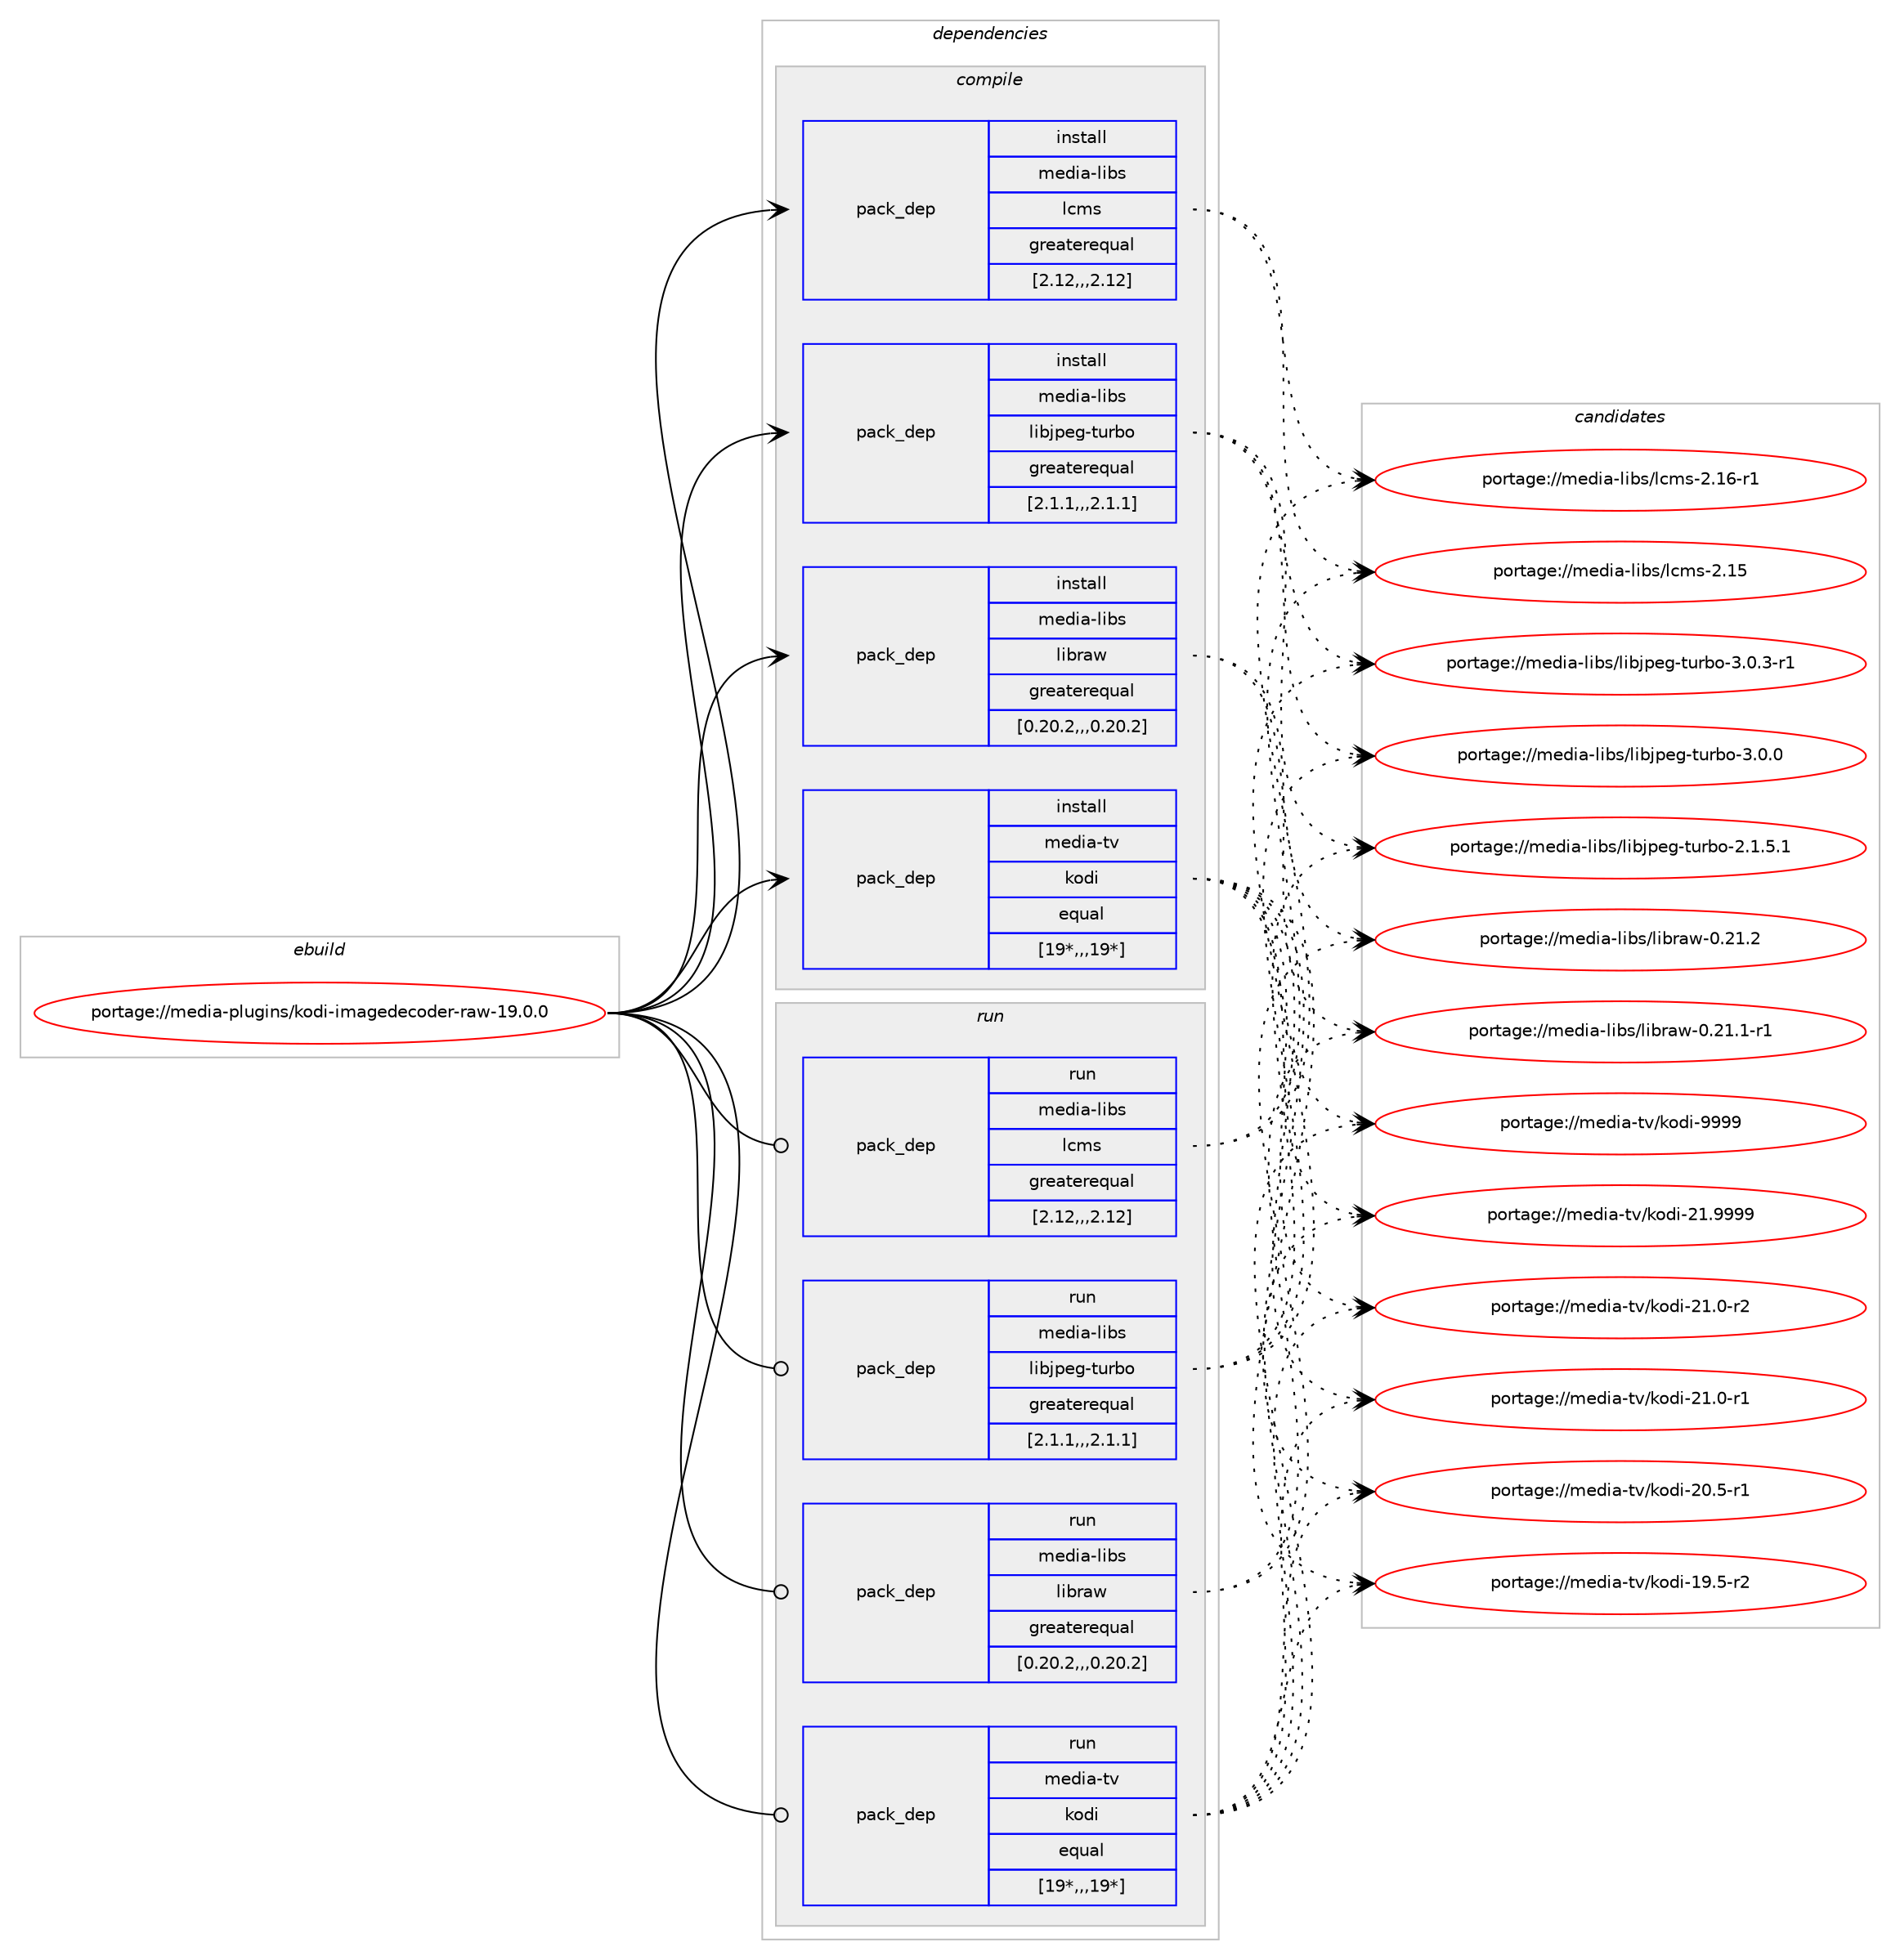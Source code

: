 digraph prolog {

# *************
# Graph options
# *************

newrank=true;
concentrate=true;
compound=true;
graph [rankdir=LR,fontname=Helvetica,fontsize=10,ranksep=1.5];#, ranksep=2.5, nodesep=0.2];
edge  [arrowhead=vee];
node  [fontname=Helvetica,fontsize=10];

# **********
# The ebuild
# **********

subgraph cluster_leftcol {
color=gray;
label=<<i>ebuild</i>>;
id [label="portage://media-plugins/kodi-imagedecoder-raw-19.0.0", color=red, width=4, href="../media-plugins/kodi-imagedecoder-raw-19.0.0.svg"];
}

# ****************
# The dependencies
# ****************

subgraph cluster_midcol {
color=gray;
label=<<i>dependencies</i>>;
subgraph cluster_compile {
fillcolor="#eeeeee";
style=filled;
label=<<i>compile</i>>;
subgraph pack228150 {
dependency309198 [label=<<TABLE BORDER="0" CELLBORDER="1" CELLSPACING="0" CELLPADDING="4" WIDTH="220"><TR><TD ROWSPAN="6" CELLPADDING="30">pack_dep</TD></TR><TR><TD WIDTH="110">install</TD></TR><TR><TD>media-libs</TD></TR><TR><TD>lcms</TD></TR><TR><TD>greaterequal</TD></TR><TR><TD>[2.12,,,2.12]</TD></TR></TABLE>>, shape=none, color=blue];
}
id:e -> dependency309198:w [weight=20,style="solid",arrowhead="vee"];
subgraph pack228151 {
dependency309199 [label=<<TABLE BORDER="0" CELLBORDER="1" CELLSPACING="0" CELLPADDING="4" WIDTH="220"><TR><TD ROWSPAN="6" CELLPADDING="30">pack_dep</TD></TR><TR><TD WIDTH="110">install</TD></TR><TR><TD>media-libs</TD></TR><TR><TD>libjpeg-turbo</TD></TR><TR><TD>greaterequal</TD></TR><TR><TD>[2.1.1,,,2.1.1]</TD></TR></TABLE>>, shape=none, color=blue];
}
id:e -> dependency309199:w [weight=20,style="solid",arrowhead="vee"];
subgraph pack228152 {
dependency309200 [label=<<TABLE BORDER="0" CELLBORDER="1" CELLSPACING="0" CELLPADDING="4" WIDTH="220"><TR><TD ROWSPAN="6" CELLPADDING="30">pack_dep</TD></TR><TR><TD WIDTH="110">install</TD></TR><TR><TD>media-libs</TD></TR><TR><TD>libraw</TD></TR><TR><TD>greaterequal</TD></TR><TR><TD>[0.20.2,,,0.20.2]</TD></TR></TABLE>>, shape=none, color=blue];
}
id:e -> dependency309200:w [weight=20,style="solid",arrowhead="vee"];
subgraph pack228153 {
dependency309201 [label=<<TABLE BORDER="0" CELLBORDER="1" CELLSPACING="0" CELLPADDING="4" WIDTH="220"><TR><TD ROWSPAN="6" CELLPADDING="30">pack_dep</TD></TR><TR><TD WIDTH="110">install</TD></TR><TR><TD>media-tv</TD></TR><TR><TD>kodi</TD></TR><TR><TD>equal</TD></TR><TR><TD>[19*,,,19*]</TD></TR></TABLE>>, shape=none, color=blue];
}
id:e -> dependency309201:w [weight=20,style="solid",arrowhead="vee"];
}
subgraph cluster_compileandrun {
fillcolor="#eeeeee";
style=filled;
label=<<i>compile and run</i>>;
}
subgraph cluster_run {
fillcolor="#eeeeee";
style=filled;
label=<<i>run</i>>;
subgraph pack228154 {
dependency309202 [label=<<TABLE BORDER="0" CELLBORDER="1" CELLSPACING="0" CELLPADDING="4" WIDTH="220"><TR><TD ROWSPAN="6" CELLPADDING="30">pack_dep</TD></TR><TR><TD WIDTH="110">run</TD></TR><TR><TD>media-libs</TD></TR><TR><TD>lcms</TD></TR><TR><TD>greaterequal</TD></TR><TR><TD>[2.12,,,2.12]</TD></TR></TABLE>>, shape=none, color=blue];
}
id:e -> dependency309202:w [weight=20,style="solid",arrowhead="odot"];
subgraph pack228155 {
dependency309203 [label=<<TABLE BORDER="0" CELLBORDER="1" CELLSPACING="0" CELLPADDING="4" WIDTH="220"><TR><TD ROWSPAN="6" CELLPADDING="30">pack_dep</TD></TR><TR><TD WIDTH="110">run</TD></TR><TR><TD>media-libs</TD></TR><TR><TD>libjpeg-turbo</TD></TR><TR><TD>greaterequal</TD></TR><TR><TD>[2.1.1,,,2.1.1]</TD></TR></TABLE>>, shape=none, color=blue];
}
id:e -> dependency309203:w [weight=20,style="solid",arrowhead="odot"];
subgraph pack228156 {
dependency309204 [label=<<TABLE BORDER="0" CELLBORDER="1" CELLSPACING="0" CELLPADDING="4" WIDTH="220"><TR><TD ROWSPAN="6" CELLPADDING="30">pack_dep</TD></TR><TR><TD WIDTH="110">run</TD></TR><TR><TD>media-libs</TD></TR><TR><TD>libraw</TD></TR><TR><TD>greaterequal</TD></TR><TR><TD>[0.20.2,,,0.20.2]</TD></TR></TABLE>>, shape=none, color=blue];
}
id:e -> dependency309204:w [weight=20,style="solid",arrowhead="odot"];
subgraph pack228157 {
dependency309205 [label=<<TABLE BORDER="0" CELLBORDER="1" CELLSPACING="0" CELLPADDING="4" WIDTH="220"><TR><TD ROWSPAN="6" CELLPADDING="30">pack_dep</TD></TR><TR><TD WIDTH="110">run</TD></TR><TR><TD>media-tv</TD></TR><TR><TD>kodi</TD></TR><TR><TD>equal</TD></TR><TR><TD>[19*,,,19*]</TD></TR></TABLE>>, shape=none, color=blue];
}
id:e -> dependency309205:w [weight=20,style="solid",arrowhead="odot"];
}
}

# **************
# The candidates
# **************

subgraph cluster_choices {
rank=same;
color=gray;
label=<<i>candidates</i>>;

subgraph choice228150 {
color=black;
nodesep=1;
choice109101100105974510810598115471089910911545504649544511449 [label="portage://media-libs/lcms-2.16-r1", color=red, width=4,href="../media-libs/lcms-2.16-r1.svg"];
choice10910110010597451081059811547108991091154550464953 [label="portage://media-libs/lcms-2.15", color=red, width=4,href="../media-libs/lcms-2.15.svg"];
dependency309198:e -> choice109101100105974510810598115471089910911545504649544511449:w [style=dotted,weight="100"];
dependency309198:e -> choice10910110010597451081059811547108991091154550464953:w [style=dotted,weight="100"];
}
subgraph choice228151 {
color=black;
nodesep=1;
choice109101100105974510810598115471081059810611210110345116117114981114551464846514511449 [label="portage://media-libs/libjpeg-turbo-3.0.3-r1", color=red, width=4,href="../media-libs/libjpeg-turbo-3.0.3-r1.svg"];
choice10910110010597451081059811547108105981061121011034511611711498111455146484648 [label="portage://media-libs/libjpeg-turbo-3.0.0", color=red, width=4,href="../media-libs/libjpeg-turbo-3.0.0.svg"];
choice109101100105974510810598115471081059810611210110345116117114981114550464946534649 [label="portage://media-libs/libjpeg-turbo-2.1.5.1", color=red, width=4,href="../media-libs/libjpeg-turbo-2.1.5.1.svg"];
dependency309199:e -> choice109101100105974510810598115471081059810611210110345116117114981114551464846514511449:w [style=dotted,weight="100"];
dependency309199:e -> choice10910110010597451081059811547108105981061121011034511611711498111455146484648:w [style=dotted,weight="100"];
dependency309199:e -> choice109101100105974510810598115471081059810611210110345116117114981114550464946534649:w [style=dotted,weight="100"];
}
subgraph choice228152 {
color=black;
nodesep=1;
choice10910110010597451081059811547108105981149711945484650494650 [label="portage://media-libs/libraw-0.21.2", color=red, width=4,href="../media-libs/libraw-0.21.2.svg"];
choice109101100105974510810598115471081059811497119454846504946494511449 [label="portage://media-libs/libraw-0.21.1-r1", color=red, width=4,href="../media-libs/libraw-0.21.1-r1.svg"];
dependency309200:e -> choice10910110010597451081059811547108105981149711945484650494650:w [style=dotted,weight="100"];
dependency309200:e -> choice109101100105974510810598115471081059811497119454846504946494511449:w [style=dotted,weight="100"];
}
subgraph choice228153 {
color=black;
nodesep=1;
choice1091011001059745116118471071111001054557575757 [label="portage://media-tv/kodi-9999", color=red, width=4,href="../media-tv/kodi-9999.svg"];
choice1091011001059745116118471071111001054550494657575757 [label="portage://media-tv/kodi-21.9999", color=red, width=4,href="../media-tv/kodi-21.9999.svg"];
choice10910110010597451161184710711110010545504946484511450 [label="portage://media-tv/kodi-21.0-r2", color=red, width=4,href="../media-tv/kodi-21.0-r2.svg"];
choice10910110010597451161184710711110010545504946484511449 [label="portage://media-tv/kodi-21.0-r1", color=red, width=4,href="../media-tv/kodi-21.0-r1.svg"];
choice10910110010597451161184710711110010545504846534511449 [label="portage://media-tv/kodi-20.5-r1", color=red, width=4,href="../media-tv/kodi-20.5-r1.svg"];
choice10910110010597451161184710711110010545495746534511450 [label="portage://media-tv/kodi-19.5-r2", color=red, width=4,href="../media-tv/kodi-19.5-r2.svg"];
dependency309201:e -> choice1091011001059745116118471071111001054557575757:w [style=dotted,weight="100"];
dependency309201:e -> choice1091011001059745116118471071111001054550494657575757:w [style=dotted,weight="100"];
dependency309201:e -> choice10910110010597451161184710711110010545504946484511450:w [style=dotted,weight="100"];
dependency309201:e -> choice10910110010597451161184710711110010545504946484511449:w [style=dotted,weight="100"];
dependency309201:e -> choice10910110010597451161184710711110010545504846534511449:w [style=dotted,weight="100"];
dependency309201:e -> choice10910110010597451161184710711110010545495746534511450:w [style=dotted,weight="100"];
}
subgraph choice228154 {
color=black;
nodesep=1;
choice109101100105974510810598115471089910911545504649544511449 [label="portage://media-libs/lcms-2.16-r1", color=red, width=4,href="../media-libs/lcms-2.16-r1.svg"];
choice10910110010597451081059811547108991091154550464953 [label="portage://media-libs/lcms-2.15", color=red, width=4,href="../media-libs/lcms-2.15.svg"];
dependency309202:e -> choice109101100105974510810598115471089910911545504649544511449:w [style=dotted,weight="100"];
dependency309202:e -> choice10910110010597451081059811547108991091154550464953:w [style=dotted,weight="100"];
}
subgraph choice228155 {
color=black;
nodesep=1;
choice109101100105974510810598115471081059810611210110345116117114981114551464846514511449 [label="portage://media-libs/libjpeg-turbo-3.0.3-r1", color=red, width=4,href="../media-libs/libjpeg-turbo-3.0.3-r1.svg"];
choice10910110010597451081059811547108105981061121011034511611711498111455146484648 [label="portage://media-libs/libjpeg-turbo-3.0.0", color=red, width=4,href="../media-libs/libjpeg-turbo-3.0.0.svg"];
choice109101100105974510810598115471081059810611210110345116117114981114550464946534649 [label="portage://media-libs/libjpeg-turbo-2.1.5.1", color=red, width=4,href="../media-libs/libjpeg-turbo-2.1.5.1.svg"];
dependency309203:e -> choice109101100105974510810598115471081059810611210110345116117114981114551464846514511449:w [style=dotted,weight="100"];
dependency309203:e -> choice10910110010597451081059811547108105981061121011034511611711498111455146484648:w [style=dotted,weight="100"];
dependency309203:e -> choice109101100105974510810598115471081059810611210110345116117114981114550464946534649:w [style=dotted,weight="100"];
}
subgraph choice228156 {
color=black;
nodesep=1;
choice10910110010597451081059811547108105981149711945484650494650 [label="portage://media-libs/libraw-0.21.2", color=red, width=4,href="../media-libs/libraw-0.21.2.svg"];
choice109101100105974510810598115471081059811497119454846504946494511449 [label="portage://media-libs/libraw-0.21.1-r1", color=red, width=4,href="../media-libs/libraw-0.21.1-r1.svg"];
dependency309204:e -> choice10910110010597451081059811547108105981149711945484650494650:w [style=dotted,weight="100"];
dependency309204:e -> choice109101100105974510810598115471081059811497119454846504946494511449:w [style=dotted,weight="100"];
}
subgraph choice228157 {
color=black;
nodesep=1;
choice1091011001059745116118471071111001054557575757 [label="portage://media-tv/kodi-9999", color=red, width=4,href="../media-tv/kodi-9999.svg"];
choice1091011001059745116118471071111001054550494657575757 [label="portage://media-tv/kodi-21.9999", color=red, width=4,href="../media-tv/kodi-21.9999.svg"];
choice10910110010597451161184710711110010545504946484511450 [label="portage://media-tv/kodi-21.0-r2", color=red, width=4,href="../media-tv/kodi-21.0-r2.svg"];
choice10910110010597451161184710711110010545504946484511449 [label="portage://media-tv/kodi-21.0-r1", color=red, width=4,href="../media-tv/kodi-21.0-r1.svg"];
choice10910110010597451161184710711110010545504846534511449 [label="portage://media-tv/kodi-20.5-r1", color=red, width=4,href="../media-tv/kodi-20.5-r1.svg"];
choice10910110010597451161184710711110010545495746534511450 [label="portage://media-tv/kodi-19.5-r2", color=red, width=4,href="../media-tv/kodi-19.5-r2.svg"];
dependency309205:e -> choice1091011001059745116118471071111001054557575757:w [style=dotted,weight="100"];
dependency309205:e -> choice1091011001059745116118471071111001054550494657575757:w [style=dotted,weight="100"];
dependency309205:e -> choice10910110010597451161184710711110010545504946484511450:w [style=dotted,weight="100"];
dependency309205:e -> choice10910110010597451161184710711110010545504946484511449:w [style=dotted,weight="100"];
dependency309205:e -> choice10910110010597451161184710711110010545504846534511449:w [style=dotted,weight="100"];
dependency309205:e -> choice10910110010597451161184710711110010545495746534511450:w [style=dotted,weight="100"];
}
}

}
